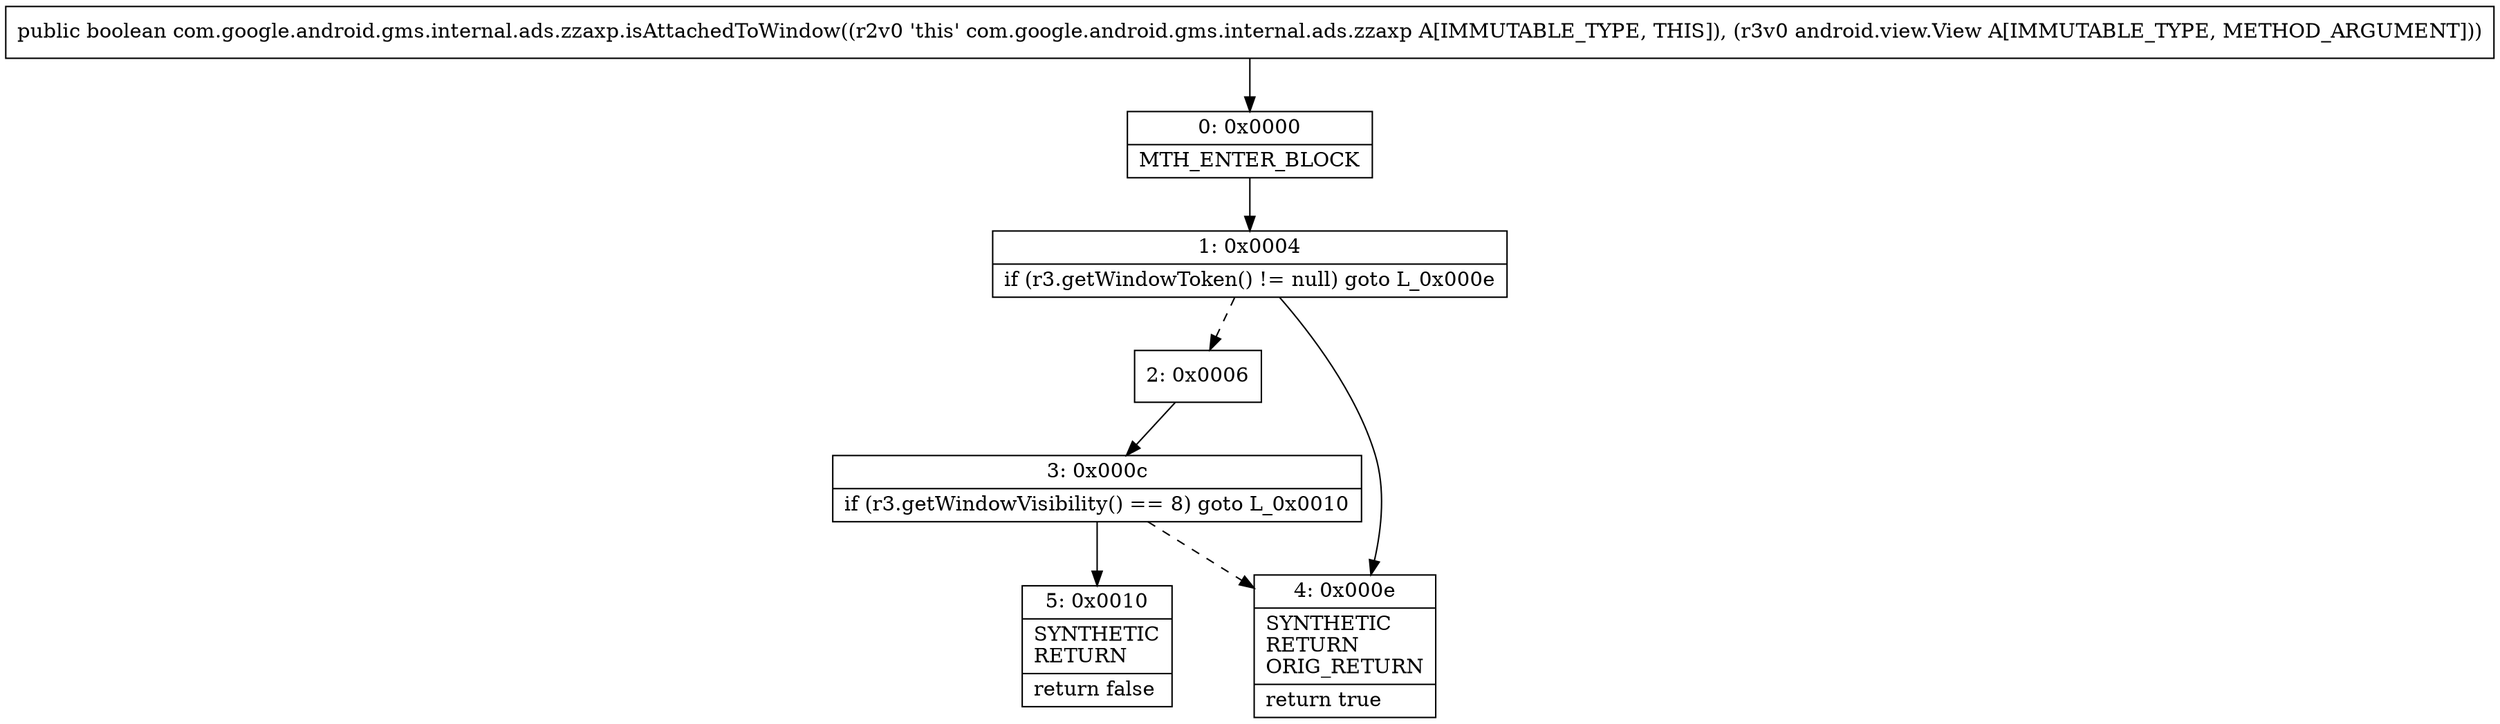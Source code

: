 digraph "CFG forcom.google.android.gms.internal.ads.zzaxp.isAttachedToWindow(Landroid\/view\/View;)Z" {
Node_0 [shape=record,label="{0\:\ 0x0000|MTH_ENTER_BLOCK\l}"];
Node_1 [shape=record,label="{1\:\ 0x0004|if (r3.getWindowToken() != null) goto L_0x000e\l}"];
Node_2 [shape=record,label="{2\:\ 0x0006}"];
Node_3 [shape=record,label="{3\:\ 0x000c|if (r3.getWindowVisibility() == 8) goto L_0x0010\l}"];
Node_4 [shape=record,label="{4\:\ 0x000e|SYNTHETIC\lRETURN\lORIG_RETURN\l|return true\l}"];
Node_5 [shape=record,label="{5\:\ 0x0010|SYNTHETIC\lRETURN\l|return false\l}"];
MethodNode[shape=record,label="{public boolean com.google.android.gms.internal.ads.zzaxp.isAttachedToWindow((r2v0 'this' com.google.android.gms.internal.ads.zzaxp A[IMMUTABLE_TYPE, THIS]), (r3v0 android.view.View A[IMMUTABLE_TYPE, METHOD_ARGUMENT])) }"];
MethodNode -> Node_0;
Node_0 -> Node_1;
Node_1 -> Node_2[style=dashed];
Node_1 -> Node_4;
Node_2 -> Node_3;
Node_3 -> Node_4[style=dashed];
Node_3 -> Node_5;
}

